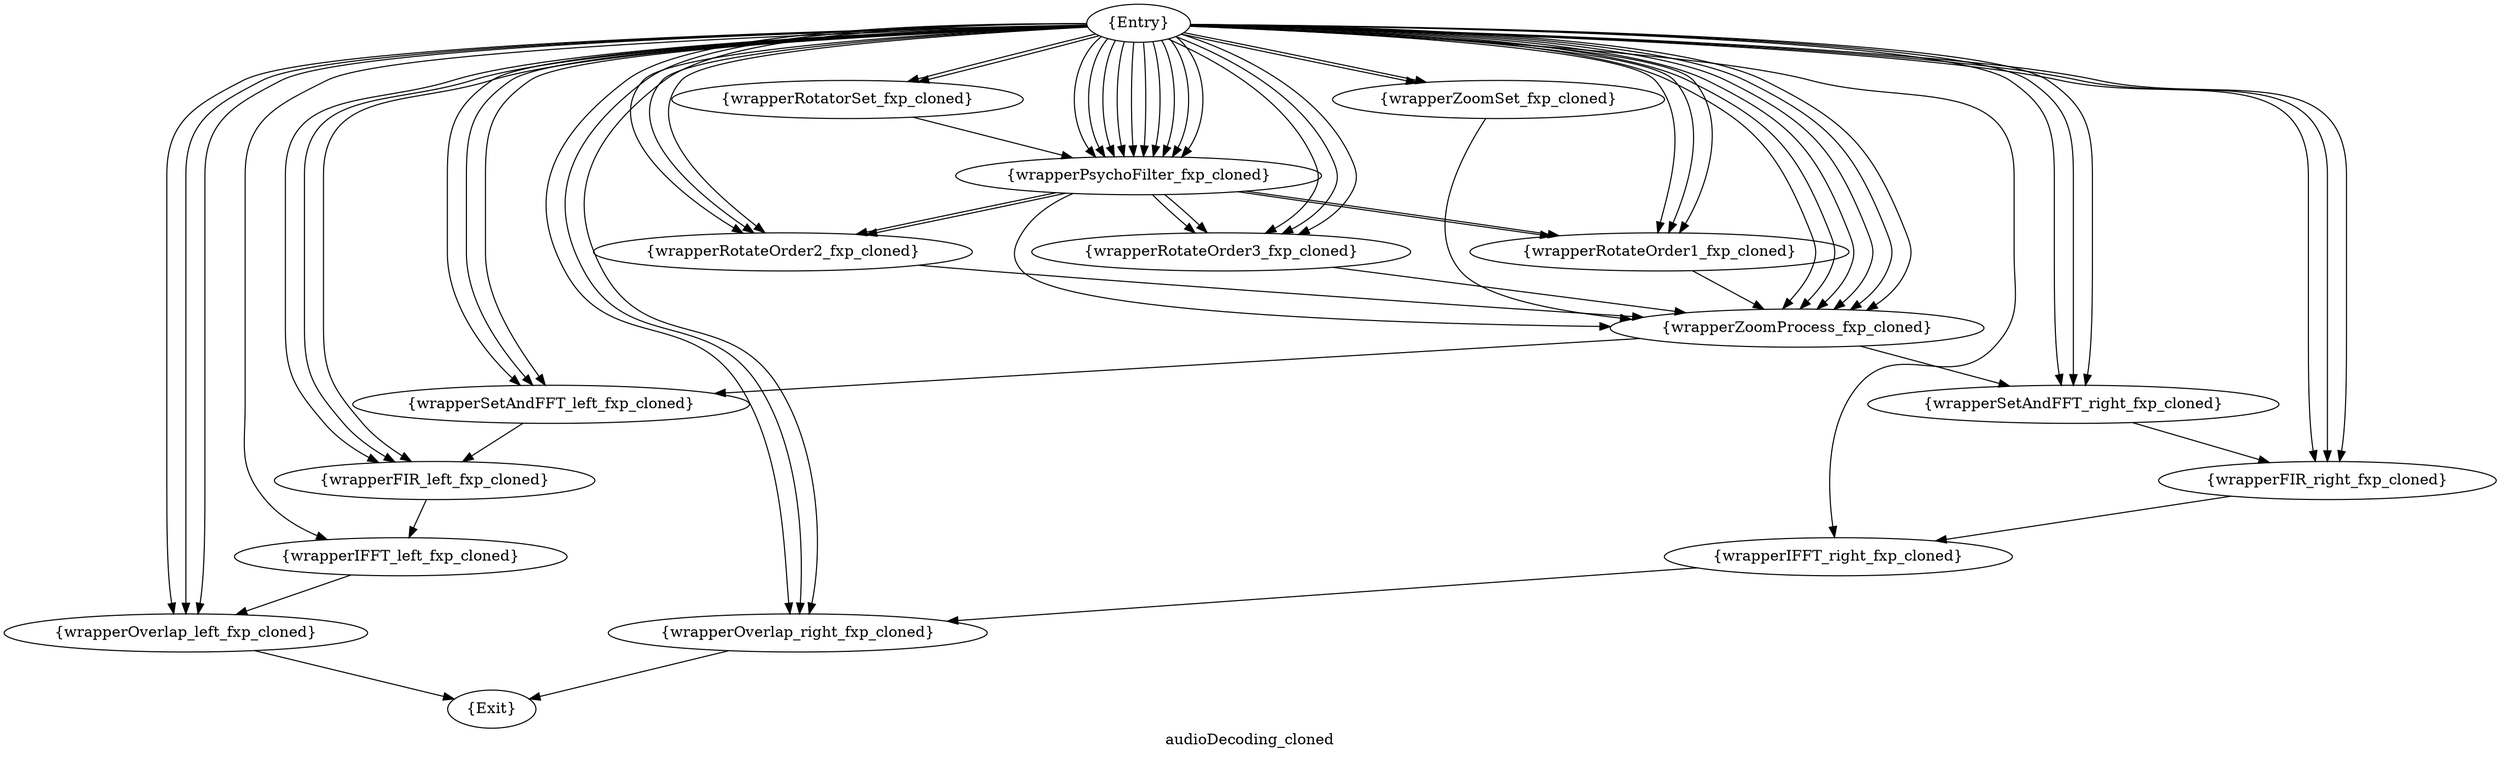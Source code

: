 digraph "audioDecoding_cloned" {
	label="audioDecoding_cloned";
	compound=true;
	Node0x6bdc360 [shape=record,shape=oval,label="{Entry}"];
	Node0x6bdc360 -> Node0x6c0dbd0[lhead=cluster0x6c0dbd0];
	Node0x6bdc360 -> Node0x6c0dbd0[lhead=cluster0x6c0dbd0];
	Node0x6bdc360 -> Node0x6db3490[lhead=cluster0x6db3490];
	Node0x6bdc360 -> Node0x6db3490[lhead=cluster0x6db3490];
	Node0x6bdc360 -> Node0x6db3490[lhead=cluster0x6db3490];
	Node0x6bdc360 -> Node0x6db3490[lhead=cluster0x6db3490];
	Node0x6bdc360 -> Node0x6db3490[lhead=cluster0x6db3490];
	Node0x6bdc360 -> Node0x6db3490[lhead=cluster0x6db3490];
	Node0x6bdc360 -> Node0x6db3490[lhead=cluster0x6db3490];
	Node0x6bdc360 -> Node0x6db3490[lhead=cluster0x6db3490];
	Node0x6bdc360 -> Node0x6db3490[lhead=cluster0x6db3490];
	Node0x6bdc360 -> Node0x6db3490[lhead=cluster0x6db3490];
	Node0x6bdc360 -> Node0x6e22a40[lhead=cluster0x6e22a40];
	Node0x6bdc360 -> Node0x6e22a40[lhead=cluster0x6e22a40];
	Node0x6bdc360 -> Node0x6e22a40[lhead=cluster0x6e22a40];
	Node0x6bdc360 -> Node0x6e36ab0[lhead=cluster0x6e36ab0];
	Node0x6bdc360 -> Node0x6e36ab0[lhead=cluster0x6e36ab0];
	Node0x6bdc360 -> Node0x6e36ab0[lhead=cluster0x6e36ab0];
	Node0x6bdc360 -> Node0x6f7ffa0[lhead=cluster0x6f7ffa0];
	Node0x6bdc360 -> Node0x6f7ffa0[lhead=cluster0x6f7ffa0];
	Node0x6bdc360 -> Node0x6f7ffa0[lhead=cluster0x6f7ffa0];
	Node0x6bdc360 -> Node0x6cecd50[lhead=cluster0x6cecd50];
	Node0x6bdc360 -> Node0x6cecd50[lhead=cluster0x6cecd50];
	Node0x6bdc360 -> Node0x6cf1290[lhead=cluster0x6cf1290];
	Node0x6bdc360 -> Node0x6cf1290[lhead=cluster0x6cf1290];
	Node0x6bdc360 -> Node0x6cf1290[lhead=cluster0x6cf1290];
	Node0x6bdc360 -> Node0x6cf1290[lhead=cluster0x6cf1290];
	Node0x6bdc360 -> Node0x6cf1290[lhead=cluster0x6cf1290];
	Node0x6bdc360 -> Node0x6cf1290[lhead=cluster0x6cf1290];
	Node0x6bdc360 -> Node0x6d88940[lhead=cluster0x6d88940];
	Node0x6bdc360 -> Node0x6d88940[lhead=cluster0x6d88940];
	Node0x6bdc360 -> Node0x6d88940[lhead=cluster0x6d88940];
	Node0x6bdc360 -> Node0x6ca9980[lhead=cluster0x6ca9980];
	Node0x6bdc360 -> Node0x6ca9980[lhead=cluster0x6ca9980];
	Node0x6bdc360 -> Node0x6ca9980[lhead=cluster0x6ca9980];
	Node0x6bdc360 -> Node0x6cf8230[lhead=cluster0x6cf8230];
	Node0x6bdc360 -> Node0x6cf8230[lhead=cluster0x6cf8230];
	Node0x6bdc360 -> Node0x6cf8230[lhead=cluster0x6cf8230];
	Node0x6bdc360 -> Node0x6d00000[lhead=cluster0x6d00000];
	Node0x6bdc360 -> Node0x6d00000[lhead=cluster0x6d00000];
	Node0x6bdc360 -> Node0x6d00000[lhead=cluster0x6d00000];
	Node0x6bdc360 -> Node0x6cfeff0[lhead=cluster0x6cfeff0];
	Node0x6bdc360 -> Node0x6d07830[lhead=cluster0x6d07830];
	Node0x6bdc360 -> Node0x6c40d60[lhead=cluster0x6c40d60];
	Node0x6bdc360 -> Node0x6c40d60[lhead=cluster0x6c40d60];
	Node0x6bdc360 -> Node0x6c40d60[lhead=cluster0x6c40d60];
	Node0x6bdc360 -> Node0x6c41770[lhead=cluster0x6c41770];
	Node0x6bdc360 -> Node0x6c41770[lhead=cluster0x6c41770];
	Node0x6bdc360 -> Node0x6c41770[lhead=cluster0x6c41770];
	Node0x6c0dbd0 [shape=record,shape=oval,label="{wrapperRotatorSet_fxp_cloned}"];
	Node0x6c0dbd0 -> Node0x6db3490[ltail=cluster0x6c0dbd0, lhead=cluster0x6db3490];
	Node0x6cecd50 [shape=record,shape=oval,label="{wrapperZoomSet_fxp_cloned}"];
	Node0x6cecd50 -> Node0x6cf1290[ltail=cluster0x6cecd50, lhead=cluster0x6cf1290];
	Node0x6db3490 [shape=record,shape=oval,label="{wrapperPsychoFilter_fxp_cloned}"];
	Node0x6db3490 -> Node0x6e22a40[ltail=cluster0x6db3490, lhead=cluster0x6e22a40];
	Node0x6db3490 -> Node0x6e22a40[ltail=cluster0x6db3490, lhead=cluster0x6e22a40];
	Node0x6db3490 -> Node0x6e36ab0[ltail=cluster0x6db3490, lhead=cluster0x6e36ab0];
	Node0x6db3490 -> Node0x6e36ab0[ltail=cluster0x6db3490, lhead=cluster0x6e36ab0];
	Node0x6db3490 -> Node0x6f7ffa0[ltail=cluster0x6db3490, lhead=cluster0x6f7ffa0];
	Node0x6db3490 -> Node0x6f7ffa0[ltail=cluster0x6db3490, lhead=cluster0x6f7ffa0];
	Node0x6db3490 -> Node0x6cf1290[ltail=cluster0x6db3490, lhead=cluster0x6cf1290];
	Node0x6e22a40 [shape=record,shape=oval,label="{wrapperRotateOrder1_fxp_cloned}"];
	Node0x6e22a40 -> Node0x6cf1290[ltail=cluster0x6e22a40, lhead=cluster0x6cf1290];
	Node0x6e36ab0 [shape=record,shape=oval,label="{wrapperRotateOrder2_fxp_cloned}"];
	Node0x6e36ab0 -> Node0x6cf1290[ltail=cluster0x6e36ab0, lhead=cluster0x6cf1290];
	Node0x6f7ffa0 [shape=record,shape=oval,label="{wrapperRotateOrder3_fxp_cloned}"];
	Node0x6f7ffa0 -> Node0x6cf1290[ltail=cluster0x6f7ffa0, lhead=cluster0x6cf1290];
	Node0x6cf1290 [shape=record,shape=oval,label="{wrapperZoomProcess_fxp_cloned}"];
	Node0x6cf1290 -> Node0x6d88940[ltail=cluster0x6cf1290, lhead=cluster0x6d88940];
	Node0x6cf1290 -> Node0x6ca9980[ltail=cluster0x6cf1290, lhead=cluster0x6ca9980];
	Node0x6d88940 [shape=record,shape=oval,label="{wrapperSetAndFFT_left_fxp_cloned}"];
	Node0x6d88940 -> Node0x6cf8230[ltail=cluster0x6d88940, lhead=cluster0x6cf8230];
	Node0x6ca9980 [shape=record,shape=oval,label="{wrapperSetAndFFT_right_fxp_cloned}"];
	Node0x6ca9980 -> Node0x6d00000[ltail=cluster0x6ca9980, lhead=cluster0x6d00000];
	Node0x6cf8230 [shape=record,shape=oval,label="{wrapperFIR_left_fxp_cloned}"];
	Node0x6cf8230 -> Node0x6cfeff0[ltail=cluster0x6cf8230, lhead=cluster0x6cfeff0];
	Node0x6d00000 [shape=record,shape=oval,label="{wrapperFIR_right_fxp_cloned}"];
	Node0x6d00000 -> Node0x6d07830[ltail=cluster0x6d00000, lhead=cluster0x6d07830];
	Node0x6cfeff0 [shape=record,shape=oval,label="{wrapperIFFT_left_fxp_cloned}"];
	Node0x6cfeff0 -> Node0x6c40d60[ltail=cluster0x6cfeff0, lhead=cluster0x6c40d60];
	Node0x6d07830 [shape=record,shape=oval,label="{wrapperIFFT_right_fxp_cloned}"];
	Node0x6d07830 -> Node0x6c41770[ltail=cluster0x6d07830, lhead=cluster0x6c41770];
	Node0x6c41770 [shape=record,shape=oval,label="{wrapperOverlap_right_fxp_cloned}"];
	Node0x6c41770 -> Node0x6c368f0[ltail=cluster0x6c41770];
	Node0x6c40d60 [shape=record,shape=oval,label="{wrapperOverlap_left_fxp_cloned}"];
	Node0x6c40d60 -> Node0x6c368f0[ltail=cluster0x6c40d60];
	Node0x6c368f0 [shape=record,shape=oval,label="{Exit}"];
}
